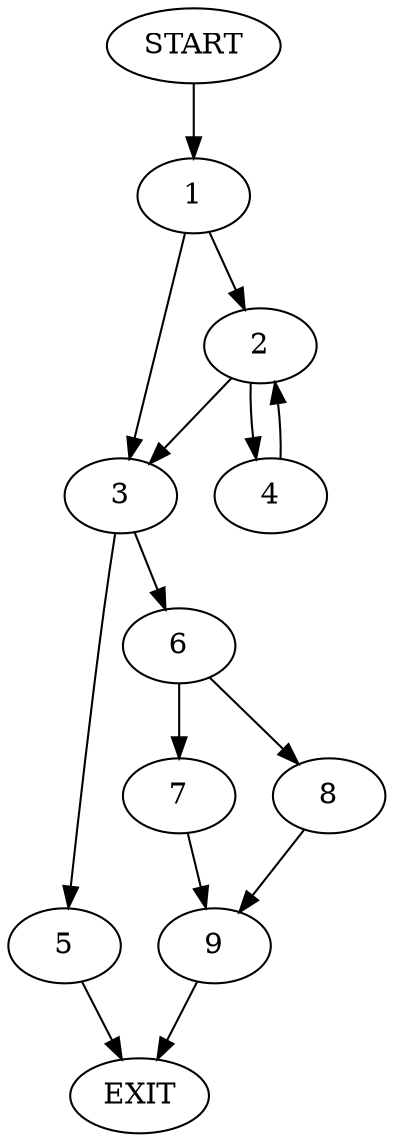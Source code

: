 digraph {
0 [label="START"]
10 [label="EXIT"]
0 -> 1
1 -> 2
1 -> 3
2 -> 4
2 -> 3
3 -> 5
3 -> 6
4 -> 2
5 -> 10
6 -> 7
6 -> 8
7 -> 9
8 -> 9
9 -> 10
}
